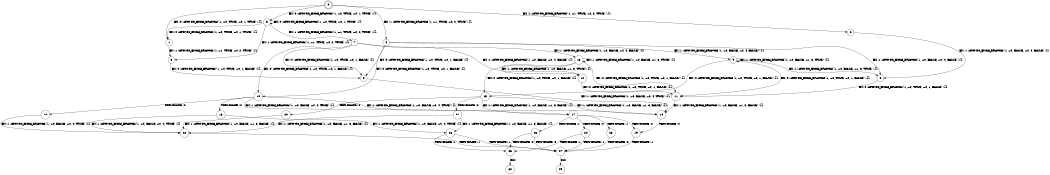 digraph BCG {
size = "7, 10.5";
center = TRUE;
node [shape = circle];
0 [peripheries = 2];
0 -> 1 [label = "EX !0 !ATOMIC_EXCH_BRANCH (1, +0, TRUE, +0, 1, TRUE) !{}"];
0 -> 2 [label = "EX !1 !ATOMIC_EXCH_BRANCH (1, +1, TRUE, +0, 2, TRUE) !{}"];
0 -> 3 [label = "EX !0 !ATOMIC_EXCH_BRANCH (1, +0, TRUE, +0, 1, TRUE) !{}"];
0 -> 4 [label = "EX !1 !ATOMIC_EXCH_BRANCH (1, +1, TRUE, +0, 2, TRUE) !{}"];
1 -> 5 [label = "EX !1 !ATOMIC_EXCH_BRANCH (1, +1, TRUE, +0, 2, TRUE) !{}"];
2 -> 6 [label = "EX !1 !ATOMIC_EXCH_BRANCH (1, +0, FALSE, +0, 4, FALSE) !{}"];
3 -> 1 [label = "EX !0 !ATOMIC_EXCH_BRANCH (1, +0, TRUE, +0, 1, TRUE) !{}"];
3 -> 5 [label = "EX !1 !ATOMIC_EXCH_BRANCH (1, +1, TRUE, +0, 2, TRUE) !{}"];
3 -> 3 [label = "EX !0 !ATOMIC_EXCH_BRANCH (1, +0, TRUE, +0, 1, TRUE) !{}"];
3 -> 7 [label = "EX !1 !ATOMIC_EXCH_BRANCH (1, +1, TRUE, +0, 2, TRUE) !{}"];
4 -> 6 [label = "EX !1 !ATOMIC_EXCH_BRANCH (1, +0, FALSE, +0, 4, FALSE) !{}"];
4 -> 8 [label = "EX !0 !ATOMIC_EXCH_BRANCH (1, +0, TRUE, +0, 1, FALSE) !{}"];
4 -> 9 [label = "EX !1 !ATOMIC_EXCH_BRANCH (1, +0, FALSE, +0, 4, FALSE) !{}"];
4 -> 10 [label = "EX !0 !ATOMIC_EXCH_BRANCH (1, +0, TRUE, +0, 1, FALSE) !{}"];
5 -> 8 [label = "EX !0 !ATOMIC_EXCH_BRANCH (1, +0, TRUE, +0, 1, FALSE) !{}"];
6 -> 11 [label = "EX !0 !ATOMIC_EXCH_BRANCH (1, +0, TRUE, +0, 1, FALSE) !{}"];
7 -> 8 [label = "EX !0 !ATOMIC_EXCH_BRANCH (1, +0, TRUE, +0, 1, FALSE) !{}"];
7 -> 12 [label = "EX !1 !ATOMIC_EXCH_BRANCH (1, +0, FALSE, +0, 4, FALSE) !{}"];
7 -> 10 [label = "EX !0 !ATOMIC_EXCH_BRANCH (1, +0, TRUE, +0, 1, FALSE) !{}"];
7 -> 13 [label = "EX !1 !ATOMIC_EXCH_BRANCH (1, +0, FALSE, +0, 4, FALSE) !{}"];
8 -> 14 [label = "EX !1 !ATOMIC_EXCH_BRANCH (1, +0, FALSE, +0, 4, TRUE) !{}"];
9 -> 6 [label = "EX !1 !ATOMIC_EXCH_BRANCH (1, +0, FALSE, +1, 3, TRUE) !{}"];
9 -> 11 [label = "EX !0 !ATOMIC_EXCH_BRANCH (1, +0, TRUE, +0, 1, FALSE) !{}"];
9 -> 9 [label = "EX !1 !ATOMIC_EXCH_BRANCH (1, +0, FALSE, +1, 3, TRUE) !{}"];
9 -> 15 [label = "EX !0 !ATOMIC_EXCH_BRANCH (1, +0, TRUE, +0, 1, FALSE) !{}"];
10 -> 14 [label = "EX !1 !ATOMIC_EXCH_BRANCH (1, +0, FALSE, +0, 4, TRUE) !{}"];
10 -> 16 [label = "TERMINATE !0"];
10 -> 17 [label = "EX !1 !ATOMIC_EXCH_BRANCH (1, +0, FALSE, +0, 4, TRUE) !{}"];
10 -> 18 [label = "TERMINATE !0"];
11 -> 14 [label = "EX !1 !ATOMIC_EXCH_BRANCH (1, +0, FALSE, +1, 3, FALSE) !{}"];
12 -> 11 [label = "EX !0 !ATOMIC_EXCH_BRANCH (1, +0, TRUE, +0, 1, FALSE) !{}"];
13 -> 11 [label = "EX !0 !ATOMIC_EXCH_BRANCH (1, +0, TRUE, +0, 1, FALSE) !{}"];
13 -> 12 [label = "EX !1 !ATOMIC_EXCH_BRANCH (1, +0, FALSE, +1, 3, TRUE) !{}"];
13 -> 15 [label = "EX !0 !ATOMIC_EXCH_BRANCH (1, +0, TRUE, +0, 1, FALSE) !{}"];
13 -> 13 [label = "EX !1 !ATOMIC_EXCH_BRANCH (1, +0, FALSE, +1, 3, TRUE) !{}"];
14 -> 19 [label = "TERMINATE !0"];
15 -> 14 [label = "EX !1 !ATOMIC_EXCH_BRANCH (1, +0, FALSE, +1, 3, FALSE) !{}"];
15 -> 20 [label = "TERMINATE !0"];
15 -> 17 [label = "EX !1 !ATOMIC_EXCH_BRANCH (1, +0, FALSE, +1, 3, FALSE) !{}"];
15 -> 21 [label = "TERMINATE !0"];
16 -> 22 [label = "EX !1 !ATOMIC_EXCH_BRANCH (1, +0, FALSE, +0, 4, TRUE) !{}"];
17 -> 19 [label = "TERMINATE !0"];
17 -> 23 [label = "TERMINATE !1"];
17 -> 24 [label = "TERMINATE !0"];
17 -> 25 [label = "TERMINATE !1"];
18 -> 22 [label = "EX !1 !ATOMIC_EXCH_BRANCH (1, +0, FALSE, +0, 4, TRUE) !{}"];
18 -> 26 [label = "EX !1 !ATOMIC_EXCH_BRANCH (1, +0, FALSE, +0, 4, TRUE) !{}"];
19 -> 27 [label = "TERMINATE !1"];
20 -> 22 [label = "EX !1 !ATOMIC_EXCH_BRANCH (1, +0, FALSE, +1, 3, FALSE) !{}"];
21 -> 22 [label = "EX !1 !ATOMIC_EXCH_BRANCH (1, +0, FALSE, +1, 3, FALSE) !{}"];
21 -> 26 [label = "EX !1 !ATOMIC_EXCH_BRANCH (1, +0, FALSE, +1, 3, FALSE) !{}"];
22 -> 27 [label = "TERMINATE !1"];
23 -> 27 [label = "TERMINATE !0"];
24 -> 27 [label = "TERMINATE !1"];
24 -> 28 [label = "TERMINATE !1"];
25 -> 27 [label = "TERMINATE !0"];
25 -> 28 [label = "TERMINATE !0"];
26 -> 27 [label = "TERMINATE !1"];
26 -> 28 [label = "TERMINATE !1"];
27 -> 29 [label = "exit"];
28 -> 30 [label = "exit"];
}
